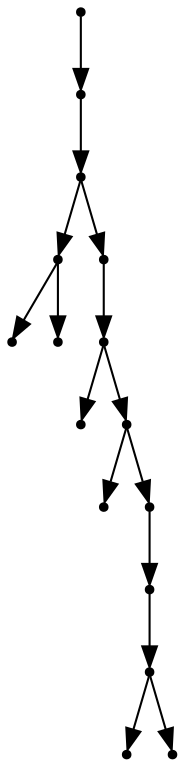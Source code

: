 digraph {
  15 [shape=point];
  14 [shape=point];
  13 [shape=point];
  2 [shape=point];
  0 [shape=point];
  1 [shape=point];
  12 [shape=point];
  11 [shape=point];
  3 [shape=point];
  10 [shape=point];
  4 [shape=point];
  9 [shape=point];
  8 [shape=point];
  7 [shape=point];
  5 [shape=point];
  6 [shape=point];
15 -> 14;
14 -> 13;
13 -> 2;
2 -> 0;
2 -> 1;
13 -> 12;
12 -> 11;
11 -> 3;
11 -> 10;
10 -> 4;
10 -> 9;
9 -> 8;
8 -> 7;
7 -> 5;
7 -> 6;
}
